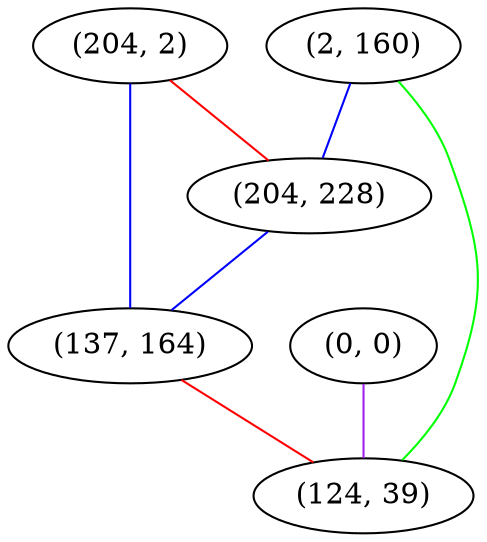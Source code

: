 graph "" {
"(204, 2)";
"(0, 0)";
"(2, 160)";
"(204, 228)";
"(137, 164)";
"(124, 39)";
"(204, 2)" -- "(204, 228)"  [color=red, key=0, weight=1];
"(204, 2)" -- "(137, 164)"  [color=blue, key=0, weight=3];
"(0, 0)" -- "(124, 39)"  [color=purple, key=0, weight=4];
"(2, 160)" -- "(124, 39)"  [color=green, key=0, weight=2];
"(2, 160)" -- "(204, 228)"  [color=blue, key=0, weight=3];
"(204, 228)" -- "(137, 164)"  [color=blue, key=0, weight=3];
"(137, 164)" -- "(124, 39)"  [color=red, key=0, weight=1];
}
